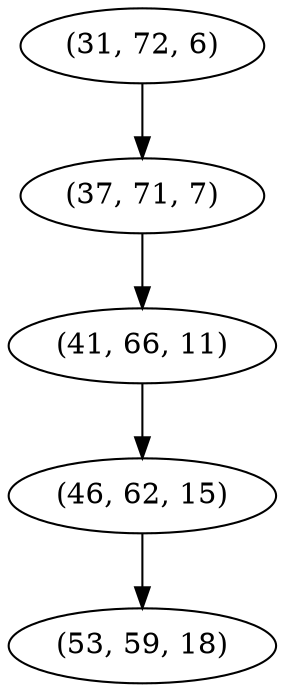 digraph tree {
    "(31, 72, 6)";
    "(37, 71, 7)";
    "(41, 66, 11)";
    "(46, 62, 15)";
    "(53, 59, 18)";
    "(31, 72, 6)" -> "(37, 71, 7)";
    "(37, 71, 7)" -> "(41, 66, 11)";
    "(41, 66, 11)" -> "(46, 62, 15)";
    "(46, 62, 15)" -> "(53, 59, 18)";
}
